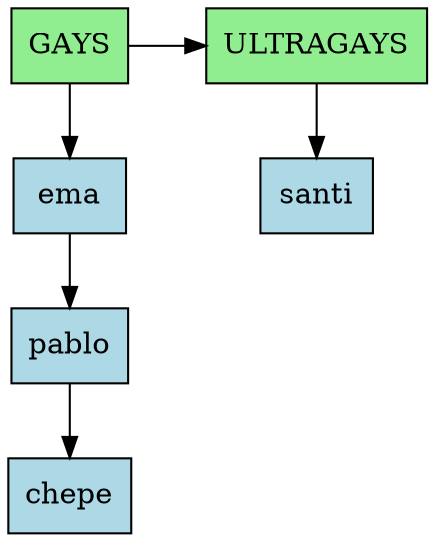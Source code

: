 digraph Comunidades {
  rankdir=LR;
  nodesep=0.5;
  edge[arrowhead=normal];
  node [shape=box, style=filled, fillcolor=lightblue];

 comunidad0 [label="GAYS", fillcolor=lightgreen];
 comunidad0 -> comunidad1;
   comunidad0 -> usuario0_0;
    usuario0_0 [label="ema"];
    usuario0_0 -> usuario0_1; 
    usuario0_1 [label="pablo"];
    usuario0_1 -> usuario0_2; 
    usuario0_2 [label="chepe"];
{rank=same; comunidad0
 usuario0_0
 usuario0_1
 usuario0_2
 }
 comunidad1 [label="ULTRAGAYS", fillcolor=lightgreen];
   comunidad1 -> usuario1_0;
    usuario1_0 [label="santi"];
{rank=same; comunidad1
 usuario1_0
 }
}

